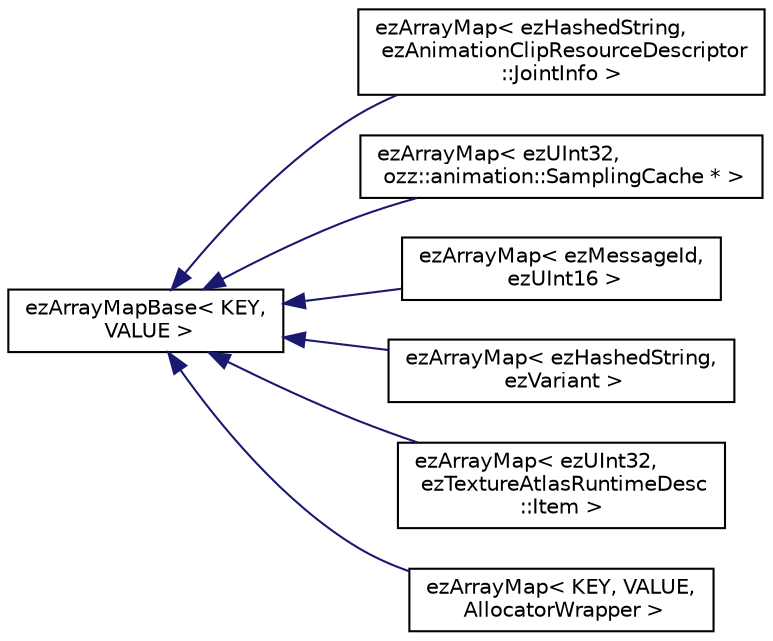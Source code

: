 digraph "Graphical Class Hierarchy"
{
 // LATEX_PDF_SIZE
  edge [fontname="Helvetica",fontsize="10",labelfontname="Helvetica",labelfontsize="10"];
  node [fontname="Helvetica",fontsize="10",shape=record];
  rankdir="LR";
  Node0 [label="ezArrayMapBase\< KEY,\l VALUE \>",height=0.2,width=0.4,color="black", fillcolor="white", style="filled",URL="$dc/da4/classez_array_map_base.htm",tooltip="An associative container, similar to ezMap, but all data is stored in a sorted contiguous array,..."];
  Node0 -> Node1 [dir="back",color="midnightblue",fontsize="10",style="solid",fontname="Helvetica"];
  Node1 [label="ezArrayMap\< ezHashedString,\l ezAnimationClipResourceDescriptor\l::JointInfo \>",height=0.2,width=0.4,color="black", fillcolor="white", style="filled",URL="$d4/d34/classez_array_map.htm",tooltip=" "];
  Node0 -> Node2 [dir="back",color="midnightblue",fontsize="10",style="solid",fontname="Helvetica"];
  Node2 [label="ezArrayMap\< ezUInt32,\l ozz::animation::SamplingCache * \>",height=0.2,width=0.4,color="black", fillcolor="white", style="filled",URL="$d4/d34/classez_array_map.htm",tooltip=" "];
  Node0 -> Node3 [dir="back",color="midnightblue",fontsize="10",style="solid",fontname="Helvetica"];
  Node3 [label="ezArrayMap\< ezMessageId,\l ezUInt16 \>",height=0.2,width=0.4,color="black", fillcolor="white", style="filled",URL="$d4/d34/classez_array_map.htm",tooltip=" "];
  Node0 -> Node4 [dir="back",color="midnightblue",fontsize="10",style="solid",fontname="Helvetica"];
  Node4 [label="ezArrayMap\< ezHashedString,\l ezVariant \>",height=0.2,width=0.4,color="black", fillcolor="white", style="filled",URL="$d4/d34/classez_array_map.htm",tooltip=" "];
  Node0 -> Node5 [dir="back",color="midnightblue",fontsize="10",style="solid",fontname="Helvetica"];
  Node5 [label="ezArrayMap\< ezUInt32,\l ezTextureAtlasRuntimeDesc\l::Item \>",height=0.2,width=0.4,color="black", fillcolor="white", style="filled",URL="$d4/d34/classez_array_map.htm",tooltip=" "];
  Node0 -> Node6 [dir="back",color="midnightblue",fontsize="10",style="solid",fontname="Helvetica"];
  Node6 [label="ezArrayMap\< KEY, VALUE,\l AllocatorWrapper \>",height=0.2,width=0.4,color="black", fillcolor="white", style="filled",URL="$d4/d34/classez_array_map.htm",tooltip="See ezArrayMapBase for details."];
}
